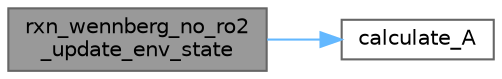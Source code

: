 digraph "rxn_wennberg_no_ro2_update_env_state"
{
 // LATEX_PDF_SIZE
  bgcolor="transparent";
  edge [fontname=Helvetica,fontsize=10,labelfontname=Helvetica,labelfontsize=10];
  node [fontname=Helvetica,fontsize=10,shape=box,height=0.2,width=0.4];
  rankdir="LR";
  Node1 [label="rxn_wennberg_no_ro2\l_update_env_state",height=0.2,width=0.4,color="gray40", fillcolor="grey60", style="filled", fontcolor="black",tooltip="Update reaction data for new environmental conditions."];
  Node1 -> Node2 [color="steelblue1",style="solid"];
  Node2 [label="calculate_A",height=0.2,width=0.4,color="grey40", fillcolor="white", style="filled",URL="$rxn__wennberg__no__ro2_8c.html#a030d97a6aca1f035049ca6e8bb86afe3",tooltip="Calculates the Troe-like parameter A(T, [M], n)"];
}
